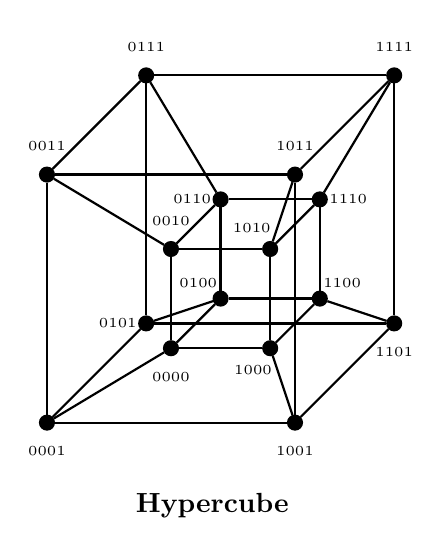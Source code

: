 ﻿% https://tex.stackexchange.com/questions/598573/
\begin{tikzpicture}[scale=0.7]
	
	
\begin{scope}[thick,
	every node/.style={circle, draw, fill, minimum size=5pt, inner sep=0pt, font=\tiny}]
	\pgfsetxvec{\pgfpoint{0.9cm}{0.0cm}}
	\pgfsetyvec{\pgfpoint{0.0cm}{0.9cm}}
	
	\foreach \point / \id / \angle in {
		% outer cube
		(0,0)/0001/270,
		(0,5)/0011/90,
		(5,0)/1001/270,
		(5,5)/1011/90,
		(2,2)/0101/180,
		(2,7)/0111/90,
		(7,2)/1101/270,
		(7,7)/1111/90,
		% inner cube
		(2.5,1.5)/0000/270,
		(2.5,3.5)/0010/90,
		(4.5,1.5)/1000/250,
		(4.5,3.5)/1010/120,
		(3.5,2.5)/0100/170,
		(3.5,4.5)/0110/180,
		(5.5,2.5)/1100/10,
		(5.5,4.5)/1110/0}
	{
		\node (\id) at \point [label=\angle:\id] {};
	}
	
	% Here you have some specific nodes coloured in blue.
	
	\foreach \id in {0011, 0101, 1011, 1101}
	{
		%\node[blue] at (\id){};
	}
	
	% And here some other nodes couloured in red
	
	\foreach \id in {0001, 0100, 1001, 1110}
	{
		%\node[red] at (\id){};
	}
	
	\path 
	(0011) edge (1011) edge (0111) edge (0001)
	(1001) edge (0001) edge (1101) edge (1011)
	(1111) edge (1101) edge (1011) edge (0111)
	(0010) edge (1010) edge (0110) edge (0000)
	(1000) edge (0000) edge (1100) edge (1010)
	(1110) edge (1100) edge (1010) edge (0110);
	
	\path%[dashed]
	(0101) edge (1101) edge (0001) edge (0111)
	(0100) edge (1100) edge (0000) edge (0110);
	
	\path%[dotted]
	(0000) edge (0001)
	(0010) edge (0011)
	(0100) edge (0101)
	(0110) edge (0111)
	(1000) edge (1001)
	(1010) edge (1011)
	(1100) edge (1101)
	(1110) edge (1111);
\end{scope}

   every node/.style={}
	\node at (3,-1.5) {\bf Hypercube};	

\end{tikzpicture}